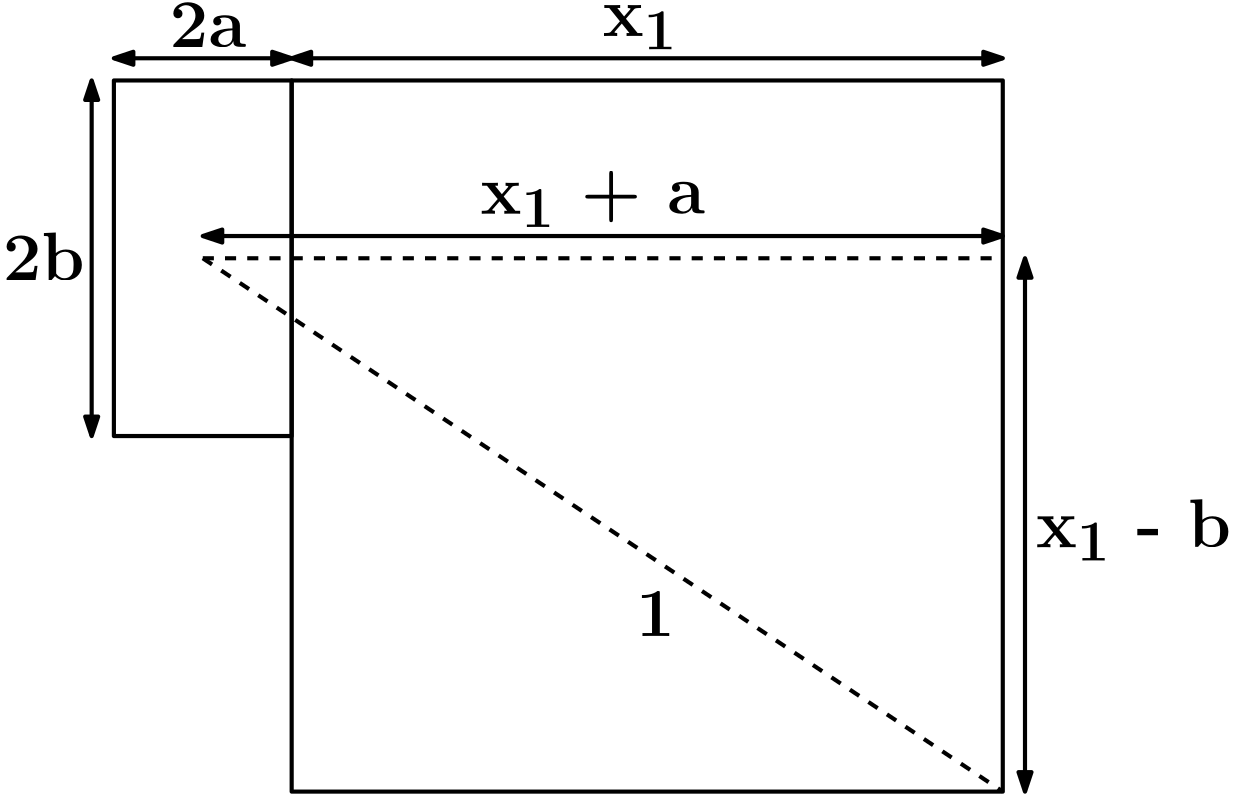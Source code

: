 <?xml version="1.0"?>
<!DOCTYPE ipe SYSTEM "ipe.dtd">
<ipe version="70216" creator="Ipe 7.2.17">
<info created="D:20200521150745" modified="D:20200522104436"/>
<ipestyle name="basic">
<symbol name="arrow/arc(spx)">
<path stroke="sym-stroke" fill="sym-stroke" pen="sym-pen">
0 0 m
-1 0.333 l
-1 -0.333 l
h
</path>
</symbol>
<symbol name="arrow/farc(spx)">
<path stroke="sym-stroke" fill="white" pen="sym-pen">
0 0 m
-1 0.333 l
-1 -0.333 l
h
</path>
</symbol>
<symbol name="arrow/ptarc(spx)">
<path stroke="sym-stroke" fill="sym-stroke" pen="sym-pen">
0 0 m
-1 0.333 l
-0.8 0 l
-1 -0.333 l
h
</path>
</symbol>
<symbol name="arrow/fptarc(spx)">
<path stroke="sym-stroke" fill="white" pen="sym-pen">
0 0 m
-1 0.333 l
-0.8 0 l
-1 -0.333 l
h
</path>
</symbol>
<symbol name="mark/circle(sx)" transformations="translations">
<path fill="sym-stroke">
0.6 0 0 0.6 0 0 e
0.4 0 0 0.4 0 0 e
</path>
</symbol>
<symbol name="mark/disk(sx)" transformations="translations">
<path fill="sym-stroke">
0.6 0 0 0.6 0 0 e
</path>
</symbol>
<symbol name="mark/fdisk(sfx)" transformations="translations">
<group>
<path fill="sym-fill">
0.5 0 0 0.5 0 0 e
</path>
<path fill="sym-stroke" fillrule="eofill">
0.6 0 0 0.6 0 0 e
0.4 0 0 0.4 0 0 e
</path>
</group>
</symbol>
<symbol name="mark/box(sx)" transformations="translations">
<path fill="sym-stroke" fillrule="eofill">
-0.6 -0.6 m
0.6 -0.6 l
0.6 0.6 l
-0.6 0.6 l
h
-0.4 -0.4 m
0.4 -0.4 l
0.4 0.4 l
-0.4 0.4 l
h
</path>
</symbol>
<symbol name="mark/square(sx)" transformations="translations">
<path fill="sym-stroke">
-0.6 -0.6 m
0.6 -0.6 l
0.6 0.6 l
-0.6 0.6 l
h
</path>
</symbol>
<symbol name="mark/fsquare(sfx)" transformations="translations">
<group>
<path fill="sym-fill">
-0.5 -0.5 m
0.5 -0.5 l
0.5 0.5 l
-0.5 0.5 l
h
</path>
<path fill="sym-stroke" fillrule="eofill">
-0.6 -0.6 m
0.6 -0.6 l
0.6 0.6 l
-0.6 0.6 l
h
-0.4 -0.4 m
0.4 -0.4 l
0.4 0.4 l
-0.4 0.4 l
h
</path>
</group>
</symbol>
<symbol name="mark/cross(sx)" transformations="translations">
<group>
<path fill="sym-stroke">
-0.43 -0.57 m
0.57 0.43 l
0.43 0.57 l
-0.57 -0.43 l
h
</path>
<path fill="sym-stroke">
-0.43 0.57 m
0.57 -0.43 l
0.43 -0.57 l
-0.57 0.43 l
h
</path>
</group>
</symbol>
<symbol name="arrow/fnormal(spx)">
<path stroke="sym-stroke" fill="white" pen="sym-pen">
0 0 m
-1 0.333 l
-1 -0.333 l
h
</path>
</symbol>
<symbol name="arrow/pointed(spx)">
<path stroke="sym-stroke" fill="sym-stroke" pen="sym-pen">
0 0 m
-1 0.333 l
-0.8 0 l
-1 -0.333 l
h
</path>
</symbol>
<symbol name="arrow/fpointed(spx)">
<path stroke="sym-stroke" fill="white" pen="sym-pen">
0 0 m
-1 0.333 l
-0.8 0 l
-1 -0.333 l
h
</path>
</symbol>
<symbol name="arrow/linear(spx)">
<path stroke="sym-stroke" pen="sym-pen">
-1 0.333 m
0 0 l
-1 -0.333 l
</path>
</symbol>
<symbol name="arrow/fdouble(spx)">
<path stroke="sym-stroke" fill="white" pen="sym-pen">
0 0 m
-1 0.333 l
-1 -0.333 l
h
-1 0 m
-2 0.333 l
-2 -0.333 l
h
</path>
</symbol>
<symbol name="arrow/double(spx)">
<path stroke="sym-stroke" fill="sym-stroke" pen="sym-pen">
0 0 m
-1 0.333 l
-1 -0.333 l
h
-1 0 m
-2 0.333 l
-2 -0.333 l
h
</path>
</symbol>
<symbol name="arrow/mid-normal(spx)">
<path stroke="sym-stroke" fill="sym-stroke" pen="sym-pen">
0.5 0 m
-0.5 0.333 l
-0.5 -0.333 l
h
</path>
</symbol>
<symbol name="arrow/mid-fnormal(spx)">
<path stroke="sym-stroke" fill="white" pen="sym-pen">
0.5 0 m
-0.5 0.333 l
-0.5 -0.333 l
h
</path>
</symbol>
<symbol name="arrow/mid-pointed(spx)">
<path stroke="sym-stroke" fill="sym-stroke" pen="sym-pen">
0.5 0 m
-0.5 0.333 l
-0.3 0 l
-0.5 -0.333 l
h
</path>
</symbol>
<symbol name="arrow/mid-fpointed(spx)">
<path stroke="sym-stroke" fill="white" pen="sym-pen">
0.5 0 m
-0.5 0.333 l
-0.3 0 l
-0.5 -0.333 l
h
</path>
</symbol>
<symbol name="arrow/mid-double(spx)">
<path stroke="sym-stroke" fill="sym-stroke" pen="sym-pen">
1 0 m
0 0.333 l
0 -0.333 l
h
0 0 m
-1 0.333 l
-1 -0.333 l
h
</path>
</symbol>
<symbol name="arrow/mid-fdouble(spx)">
<path stroke="sym-stroke" fill="white" pen="sym-pen">
1 0 m
0 0.333 l
0 -0.333 l
h
0 0 m
-1 0.333 l
-1 -0.333 l
h
</path>
</symbol>
<pen name="heavier" value="0.8"/>
<pen name="fat" value="1.2"/>
<pen name="ultrafat" value="2"/>
<symbolsize name="large" value="5"/>
<symbolsize name="small" value="2"/>
<symbolsize name="tiny" value="1.1"/>
<arrowsize name="large" value="10"/>
<arrowsize name="small" value="5"/>
<arrowsize name="tiny" value="3"/>
<color name="red" value="1 0 0"/>
<color name="green" value="0 1 0"/>
<color name="blue" value="0 0 1"/>
<color name="yellow" value="1 1 0"/>
<color name="orange" value="1 0.647 0"/>
<color name="gold" value="1 0.843 0"/>
<color name="purple" value="0.627 0.125 0.941"/>
<color name="gray" value="0.745"/>
<color name="brown" value="0.647 0.165 0.165"/>
<color name="navy" value="0 0 0.502"/>
<color name="pink" value="1 0.753 0.796"/>
<color name="seagreen" value="0.18 0.545 0.341"/>
<color name="turquoise" value="0.251 0.878 0.816"/>
<color name="violet" value="0.933 0.51 0.933"/>
<color name="darkblue" value="0 0 0.545"/>
<color name="darkcyan" value="0 0.545 0.545"/>
<color name="darkgray" value="0.663"/>
<color name="darkgreen" value="0 0.392 0"/>
<color name="darkmagenta" value="0.545 0 0.545"/>
<color name="darkorange" value="1 0.549 0"/>
<color name="darkred" value="0.545 0 0"/>
<color name="lightblue" value="0.678 0.847 0.902"/>
<color name="lightcyan" value="0.878 1 1"/>
<color name="lightgray" value="0.827"/>
<color name="lightgreen" value="0.565 0.933 0.565"/>
<color name="lightyellow" value="1 1 0.878"/>
<dashstyle name="dashed" value="[4] 0"/>
<dashstyle name="dotted" value="[1 3] 0"/>
<dashstyle name="dash dotted" value="[4 2 1 2] 0"/>
<dashstyle name="dash dot dotted" value="[4 2 1 2 1 2] 0"/>
<textsize name="large" value="\large"/>
<textsize name="Large" value="\Large"/>
<textsize name="LARGE" value="\LARGE"/>
<textsize name="huge" value="\huge"/>
<textsize name="Huge" value="\Huge"/>
<textsize name="small" value="\small"/>
<textsize name="footnote" value="\footnotesize"/>
<textsize name="tiny" value="\tiny"/>
<textstyle name="center" begin="\begin{center}" end="\end{center}"/>
<textstyle name="itemize" begin="\begin{itemize}" end="\end{itemize}"/>
<textstyle name="item" begin="\begin{itemize}\item{}" end="\end{itemize}"/>
<gridsize name="4 pts" value="4"/>
<gridsize name="8 pts (~3 mm)" value="8"/>
<gridsize name="16 pts (~6 mm)" value="16"/>
<gridsize name="32 pts (~12 mm)" value="32"/>
<gridsize name="10 pts (~3.5 mm)" value="10"/>
<gridsize name="20 pts (~7 mm)" value="20"/>
<gridsize name="14 pts (~5 mm)" value="14"/>
<gridsize name="28 pts (~10 mm)" value="28"/>
<gridsize name="56 pts (~20 mm)" value="56"/>
<anglesize name="90 deg" value="90"/>
<anglesize name="60 deg" value="60"/>
<anglesize name="45 deg" value="45"/>
<anglesize name="30 deg" value="30"/>
<anglesize name="22.5 deg" value="22.5"/>
<opacity name="10%" value="0.1"/>
<opacity name="30%" value="0.3"/>
<opacity name="50%" value="0.5"/>
<opacity name="75%" value="0.75"/>
<tiling name="falling" angle="-60" step="4" width="1"/>
<tiling name="rising" angle="30" step="4" width="1"/>
</ipestyle>
<page>
<layer name="alpha"/>
<view layers="alpha" active="alpha"/>
<path layer="alpha" stroke="black" pen="1.5">
128 704 m
128 576 l
192 576 l
192 704 l
h
</path>
<path stroke="black" pen="1.5">
192 704 m
192 448 l
448 448 l
448 704 l
h
</path>
<path stroke="black" dash="dashed" pen="1.5">
160 640 m
448 448 l
</path>
<path stroke="black" dash="dashed" pen="1.5">
160 640 m
448 640 l
448 640 l
</path>
<text matrix="1 0 0 1 132 -36" transformations="translations" pos="16 752" stroke="black" type="label" width="27.498" height="15.974" depth="0" valign="baseline" size="Huge">\bf 2a</text>
<text matrix="1 0 0 1 24 104" transformations="translations" pos="64 528" stroke="black" type="label" width="29.435" height="17.213" depth="0" valign="baseline" size="Huge">\bf 2b</text>
<text matrix="1 0 0 1 284 8" transformations="translations" pos="32 496" stroke="black" type="label" width="13.943" height="15.974" depth="0" valign="baseline" size="Huge">\bf 1</text>
<text matrix="1 0 0 1 164 176" transformations="translations" pos="96 480" stroke="black" type="label" width="80.672" height="15.49" depth="4.78" valign="baseline" size="Huge">\bf x$_{\bf 1}$ + a</text>
<text matrix="1 0 0 1 256 272" transformations="translations" pos="48 448" stroke="black" type="label" width="26.838" height="11.015" depth="4.78" valign="baseline" size="Huge">\bf x$_{\bf 1}$</text>
<text matrix="1 0 0 1 332 104" transformations="translations" pos="128 432" stroke="black" type="label" width="70.215" height="17.211" depth="4.78" valign="baseline" size="Huge">\bf x$_{\bf 1}$ - b</text>
<path stroke="black" pen="1.5" arrow="normal/normal" rarrow="normal/normal">
192 712 m
128 712 l
</path>
<path stroke="black" pen="1.5" arrow="normal/normal" rarrow="normal/normal">
448 712 m
192 712 l
</path>
<path stroke="black" pen="1.5" arrow="normal/normal" rarrow="normal/normal">
160 648 m
448 648 l
</path>
<path stroke="black" pen="1.5" arrow="normal/normal" rarrow="normal/normal">
456 640 m
456 448 l
</path>
<path stroke="black" pen="1.5" arrow="normal/normal" rarrow="normal/normal">
120 704 m
120 576 l
</path>
</page>
</ipe>

